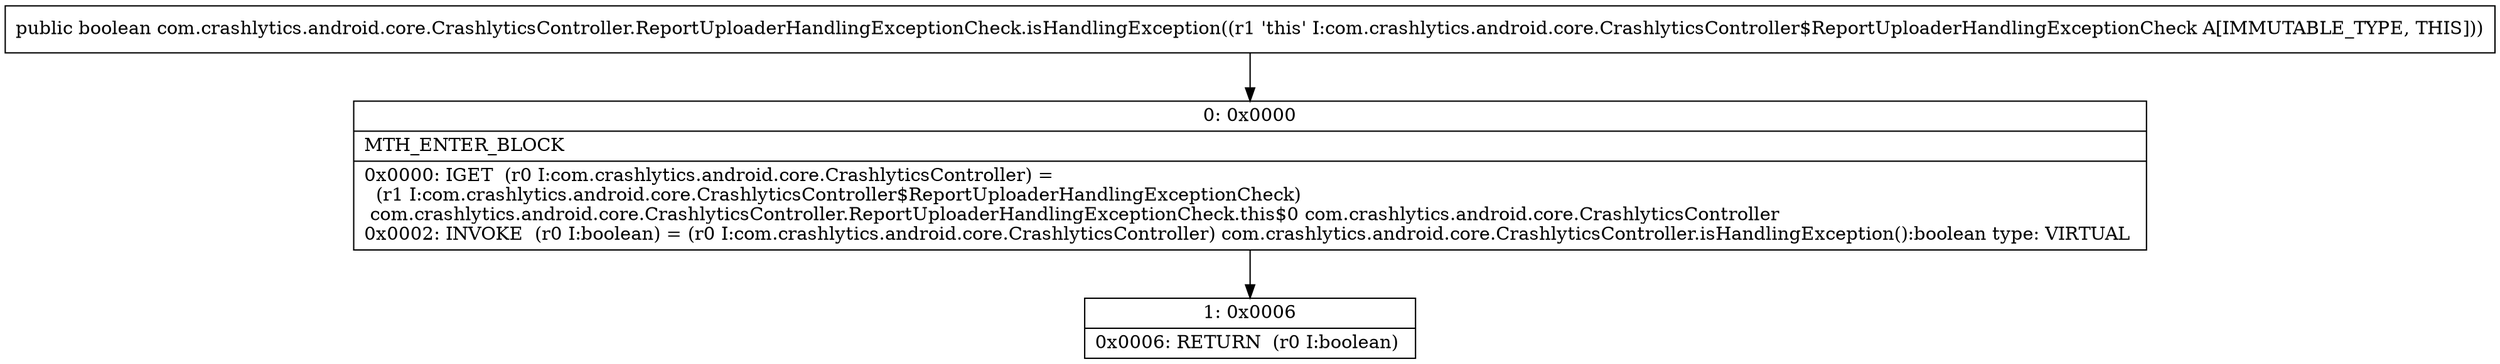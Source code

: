 digraph "CFG forcom.crashlytics.android.core.CrashlyticsController.ReportUploaderHandlingExceptionCheck.isHandlingException()Z" {
Node_0 [shape=record,label="{0\:\ 0x0000|MTH_ENTER_BLOCK\l|0x0000: IGET  (r0 I:com.crashlytics.android.core.CrashlyticsController) = \l  (r1 I:com.crashlytics.android.core.CrashlyticsController$ReportUploaderHandlingExceptionCheck)\l com.crashlytics.android.core.CrashlyticsController.ReportUploaderHandlingExceptionCheck.this$0 com.crashlytics.android.core.CrashlyticsController \l0x0002: INVOKE  (r0 I:boolean) = (r0 I:com.crashlytics.android.core.CrashlyticsController) com.crashlytics.android.core.CrashlyticsController.isHandlingException():boolean type: VIRTUAL \l}"];
Node_1 [shape=record,label="{1\:\ 0x0006|0x0006: RETURN  (r0 I:boolean) \l}"];
MethodNode[shape=record,label="{public boolean com.crashlytics.android.core.CrashlyticsController.ReportUploaderHandlingExceptionCheck.isHandlingException((r1 'this' I:com.crashlytics.android.core.CrashlyticsController$ReportUploaderHandlingExceptionCheck A[IMMUTABLE_TYPE, THIS])) }"];
MethodNode -> Node_0;
Node_0 -> Node_1;
}

